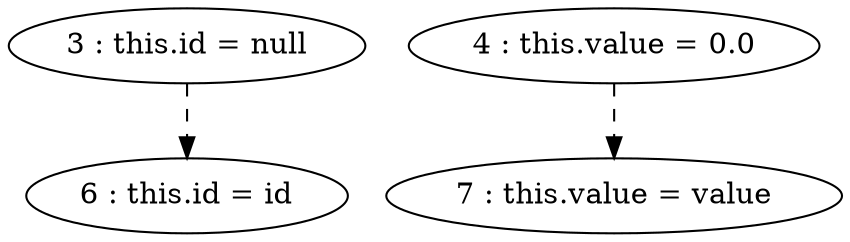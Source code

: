 digraph G {
"3 : this.id = null"
"3 : this.id = null" -> "6 : this.id = id" [style=dashed]
"4 : this.value = 0.0"
"4 : this.value = 0.0" -> "7 : this.value = value" [style=dashed]
"6 : this.id = id"
"7 : this.value = value"
}